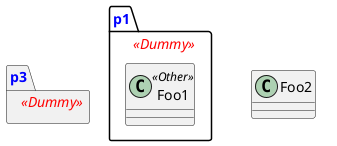 {
  "sha1": "sh03plio6w043f3hfzbc9p87x4a6n26",
  "insertion": {
    "when": "2024-06-04T17:28:45.091Z",
    "user": "plantuml@gmail.com"
  }
}
@startuml
skinparam shadowing false
'skinparam backgroundColor red
skinparam package {
  fontColor blue
  stereotypeFontColor red
}
skinparam package<<Layout>> {
  borderColor Transparent
  backgroundColor Transparent
  fontColor Transparent
  stereotypeFontColor Transparent
}

package p1 <<Dummy>> {
class Foo1 <<Other>>
}

package p2 <<Layout>> {
class Foo2
}

package p3 <<Dummy>> {
}


@enduml
